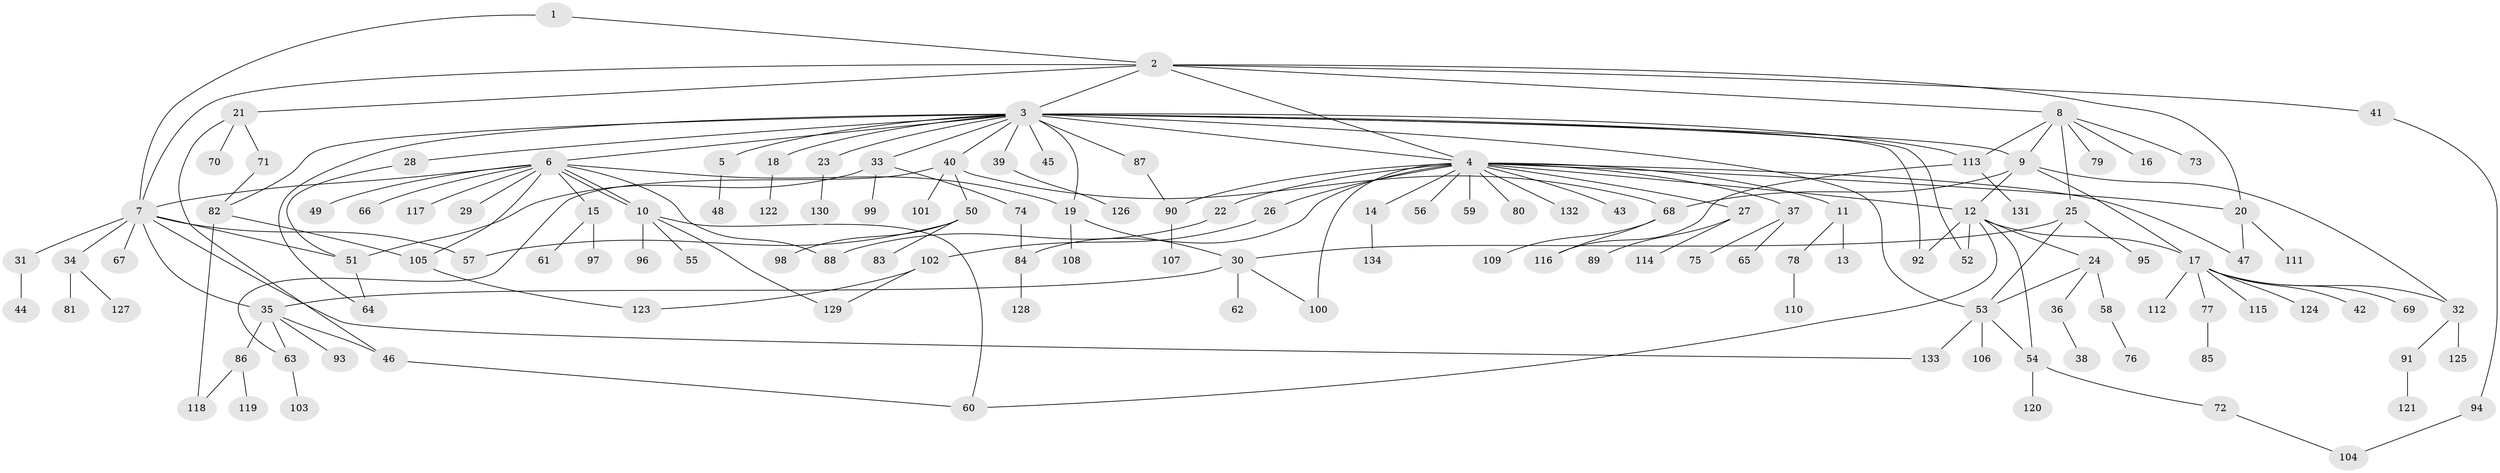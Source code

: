 // Generated by graph-tools (version 1.1) at 2025/49/03/09/25 03:49:57]
// undirected, 134 vertices, 173 edges
graph export_dot {
graph [start="1"]
  node [color=gray90,style=filled];
  1;
  2;
  3;
  4;
  5;
  6;
  7;
  8;
  9;
  10;
  11;
  12;
  13;
  14;
  15;
  16;
  17;
  18;
  19;
  20;
  21;
  22;
  23;
  24;
  25;
  26;
  27;
  28;
  29;
  30;
  31;
  32;
  33;
  34;
  35;
  36;
  37;
  38;
  39;
  40;
  41;
  42;
  43;
  44;
  45;
  46;
  47;
  48;
  49;
  50;
  51;
  52;
  53;
  54;
  55;
  56;
  57;
  58;
  59;
  60;
  61;
  62;
  63;
  64;
  65;
  66;
  67;
  68;
  69;
  70;
  71;
  72;
  73;
  74;
  75;
  76;
  77;
  78;
  79;
  80;
  81;
  82;
  83;
  84;
  85;
  86;
  87;
  88;
  89;
  90;
  91;
  92;
  93;
  94;
  95;
  96;
  97;
  98;
  99;
  100;
  101;
  102;
  103;
  104;
  105;
  106;
  107;
  108;
  109;
  110;
  111;
  112;
  113;
  114;
  115;
  116;
  117;
  118;
  119;
  120;
  121;
  122;
  123;
  124;
  125;
  126;
  127;
  128;
  129;
  130;
  131;
  132;
  133;
  134;
  1 -- 2;
  1 -- 7;
  2 -- 3;
  2 -- 4;
  2 -- 7;
  2 -- 8;
  2 -- 20;
  2 -- 21;
  2 -- 41;
  3 -- 4;
  3 -- 5;
  3 -- 6;
  3 -- 9;
  3 -- 18;
  3 -- 19;
  3 -- 23;
  3 -- 28;
  3 -- 33;
  3 -- 39;
  3 -- 40;
  3 -- 45;
  3 -- 52;
  3 -- 53;
  3 -- 64;
  3 -- 82;
  3 -- 87;
  3 -- 92;
  3 -- 113;
  4 -- 11;
  4 -- 12;
  4 -- 14;
  4 -- 20;
  4 -- 22;
  4 -- 26;
  4 -- 27;
  4 -- 37;
  4 -- 43;
  4 -- 47;
  4 -- 56;
  4 -- 59;
  4 -- 80;
  4 -- 84;
  4 -- 90;
  4 -- 100;
  4 -- 132;
  5 -- 48;
  6 -- 7;
  6 -- 10;
  6 -- 10;
  6 -- 15;
  6 -- 19;
  6 -- 29;
  6 -- 49;
  6 -- 66;
  6 -- 88;
  6 -- 105;
  6 -- 117;
  7 -- 31;
  7 -- 34;
  7 -- 35;
  7 -- 51;
  7 -- 57;
  7 -- 67;
  7 -- 133;
  8 -- 9;
  8 -- 16;
  8 -- 25;
  8 -- 73;
  8 -- 79;
  8 -- 113;
  9 -- 12;
  9 -- 17;
  9 -- 32;
  9 -- 68;
  10 -- 55;
  10 -- 60;
  10 -- 96;
  10 -- 129;
  11 -- 13;
  11 -- 78;
  12 -- 17;
  12 -- 24;
  12 -- 52;
  12 -- 54;
  12 -- 60;
  12 -- 92;
  14 -- 134;
  15 -- 61;
  15 -- 97;
  17 -- 32;
  17 -- 42;
  17 -- 69;
  17 -- 77;
  17 -- 112;
  17 -- 115;
  17 -- 124;
  18 -- 122;
  19 -- 30;
  19 -- 108;
  20 -- 47;
  20 -- 111;
  21 -- 46;
  21 -- 70;
  21 -- 71;
  22 -- 88;
  23 -- 130;
  24 -- 36;
  24 -- 53;
  24 -- 58;
  25 -- 30;
  25 -- 53;
  25 -- 95;
  26 -- 102;
  27 -- 89;
  27 -- 114;
  28 -- 51;
  30 -- 35;
  30 -- 62;
  30 -- 100;
  31 -- 44;
  32 -- 91;
  32 -- 125;
  33 -- 51;
  33 -- 74;
  33 -- 99;
  34 -- 81;
  34 -- 127;
  35 -- 46;
  35 -- 63;
  35 -- 86;
  35 -- 93;
  36 -- 38;
  37 -- 65;
  37 -- 75;
  39 -- 126;
  40 -- 50;
  40 -- 63;
  40 -- 68;
  40 -- 101;
  41 -- 94;
  46 -- 60;
  50 -- 57;
  50 -- 83;
  50 -- 98;
  51 -- 64;
  53 -- 54;
  53 -- 106;
  53 -- 133;
  54 -- 72;
  54 -- 120;
  58 -- 76;
  63 -- 103;
  68 -- 109;
  68 -- 116;
  71 -- 82;
  72 -- 104;
  74 -- 84;
  77 -- 85;
  78 -- 110;
  82 -- 105;
  82 -- 118;
  84 -- 128;
  86 -- 118;
  86 -- 119;
  87 -- 90;
  90 -- 107;
  91 -- 121;
  94 -- 104;
  102 -- 123;
  102 -- 129;
  105 -- 123;
  113 -- 116;
  113 -- 131;
}
